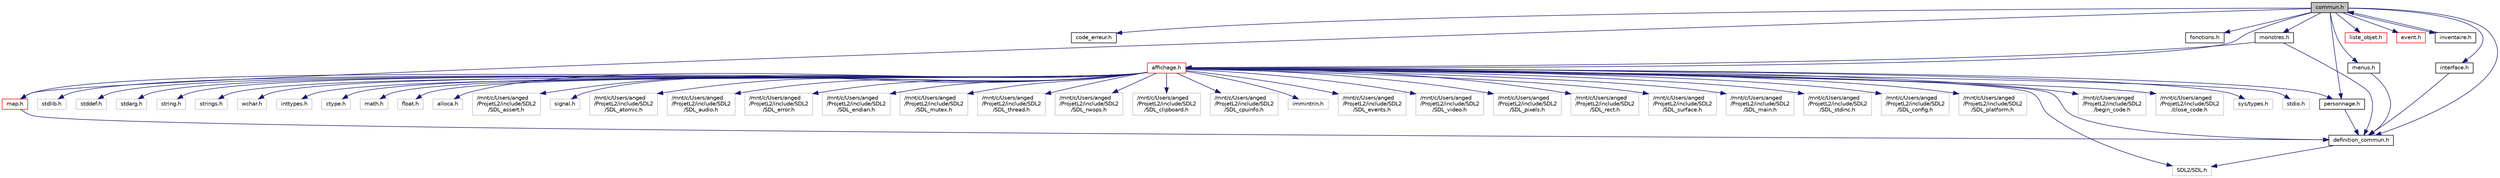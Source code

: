 digraph "commun.h"
{
 // LATEX_PDF_SIZE
  edge [fontname="Helvetica",fontsize="10",labelfontname="Helvetica",labelfontsize="10"];
  node [fontname="Helvetica",fontsize="10",shape=record];
  Node1 [label="commun.h",height=0.2,width=0.4,color="black", fillcolor="grey75", style="filled", fontcolor="black",tooltip=" "];
  Node1 -> Node2 [color="midnightblue",fontsize="10",style="solid"];
  Node2 [label="code_erreur.h",height=0.2,width=0.4,color="black", fillcolor="white", style="filled",URL="$da/de9/code__erreur_8h.html",tooltip="Fichier contenant les codes d'erreur du programme."];
  Node1 -> Node3 [color="midnightblue",fontsize="10",style="solid"];
  Node3 [label="definition_commun.h",height=0.2,width=0.4,color="black", fillcolor="white", style="filled",URL="$d1/daa/definition__commun_8h.html",tooltip="Contient toutes les définitions communes à tout les fichiers."];
  Node3 -> Node4 [color="midnightblue",fontsize="10",style="solid"];
  Node4 [label="SDL2/SDL.h",height=0.2,width=0.4,color="grey75", fillcolor="white", style="filled",tooltip=" "];
  Node1 -> Node5 [color="midnightblue",fontsize="10",style="solid"];
  Node5 [label="fonctions.h",height=0.2,width=0.4,color="black", fillcolor="white", style="filled",URL="$d4/d78/fonctions_8h.html",tooltip="Fichier qui contient les définitions de toutes les fonctions."];
  Node1 -> Node6 [color="midnightblue",fontsize="10",style="solid"];
  Node6 [label="monstres.h",height=0.2,width=0.4,color="black", fillcolor="white", style="filled",URL="$d0/d1f/monstres_8h.html",tooltip=" "];
  Node6 -> Node3 [color="midnightblue",fontsize="10",style="solid"];
  Node6 -> Node7 [color="midnightblue",fontsize="10",style="solid"];
  Node7 [label="affichage.h",height=0.2,width=0.4,color="red", fillcolor="white", style="filled",URL="$d5/dae/affichage_8h.html",tooltip=" "];
  Node7 -> Node4 [color="midnightblue",fontsize="10",style="solid"];
  Node7 -> Node8 [color="midnightblue",fontsize="10",style="solid"];
  Node8 [label="/mnt/c/Users/anged\l/ProjetL2/include/SDL2\l/SDL_main.h",height=0.2,width=0.4,color="grey75", fillcolor="white", style="filled",tooltip=" "];
  Node7 -> Node9 [color="midnightblue",fontsize="10",style="solid"];
  Node9 [label="/mnt/c/Users/anged\l/ProjetL2/include/SDL2\l/SDL_stdinc.h",height=0.2,width=0.4,color="grey75", fillcolor="white", style="filled",tooltip=" "];
  Node7 -> Node10 [color="midnightblue",fontsize="10",style="solid"];
  Node10 [label="/mnt/c/Users/anged\l/ProjetL2/include/SDL2\l/SDL_config.h",height=0.2,width=0.4,color="grey75", fillcolor="white", style="filled",tooltip=" "];
  Node7 -> Node11 [color="midnightblue",fontsize="10",style="solid"];
  Node11 [label="/mnt/c/Users/anged\l/ProjetL2/include/SDL2\l/SDL_platform.h",height=0.2,width=0.4,color="grey75", fillcolor="white", style="filled",tooltip=" "];
  Node7 -> Node12 [color="midnightblue",fontsize="10",style="solid"];
  Node12 [label="/mnt/c/Users/anged\l/ProjetL2/include/SDL2\l/begin_code.h",height=0.2,width=0.4,color="grey75", fillcolor="white", style="filled",tooltip=" "];
  Node7 -> Node13 [color="midnightblue",fontsize="10",style="solid"];
  Node13 [label="/mnt/c/Users/anged\l/ProjetL2/include/SDL2\l/close_code.h",height=0.2,width=0.4,color="grey75", fillcolor="white", style="filled",tooltip=" "];
  Node7 -> Node14 [color="midnightblue",fontsize="10",style="solid"];
  Node14 [label="sys/types.h",height=0.2,width=0.4,color="grey75", fillcolor="white", style="filled",tooltip=" "];
  Node7 -> Node15 [color="midnightblue",fontsize="10",style="solid"];
  Node15 [label="stdio.h",height=0.2,width=0.4,color="grey75", fillcolor="white", style="filled",tooltip=" "];
  Node7 -> Node16 [color="midnightblue",fontsize="10",style="solid"];
  Node16 [label="stdlib.h",height=0.2,width=0.4,color="grey75", fillcolor="white", style="filled",tooltip=" "];
  Node7 -> Node17 [color="midnightblue",fontsize="10",style="solid"];
  Node17 [label="stddef.h",height=0.2,width=0.4,color="grey75", fillcolor="white", style="filled",tooltip=" "];
  Node7 -> Node18 [color="midnightblue",fontsize="10",style="solid"];
  Node18 [label="stdarg.h",height=0.2,width=0.4,color="grey75", fillcolor="white", style="filled",tooltip=" "];
  Node7 -> Node19 [color="midnightblue",fontsize="10",style="solid"];
  Node19 [label="string.h",height=0.2,width=0.4,color="grey75", fillcolor="white", style="filled",tooltip=" "];
  Node7 -> Node20 [color="midnightblue",fontsize="10",style="solid"];
  Node20 [label="strings.h",height=0.2,width=0.4,color="grey75", fillcolor="white", style="filled",tooltip=" "];
  Node7 -> Node21 [color="midnightblue",fontsize="10",style="solid"];
  Node21 [label="wchar.h",height=0.2,width=0.4,color="grey75", fillcolor="white", style="filled",tooltip=" "];
  Node7 -> Node22 [color="midnightblue",fontsize="10",style="solid"];
  Node22 [label="inttypes.h",height=0.2,width=0.4,color="grey75", fillcolor="white", style="filled",tooltip=" "];
  Node7 -> Node23 [color="midnightblue",fontsize="10",style="solid"];
  Node23 [label="ctype.h",height=0.2,width=0.4,color="grey75", fillcolor="white", style="filled",tooltip=" "];
  Node7 -> Node24 [color="midnightblue",fontsize="10",style="solid"];
  Node24 [label="math.h",height=0.2,width=0.4,color="grey75", fillcolor="white", style="filled",tooltip=" "];
  Node7 -> Node25 [color="midnightblue",fontsize="10",style="solid"];
  Node25 [label="float.h",height=0.2,width=0.4,color="grey75", fillcolor="white", style="filled",tooltip=" "];
  Node7 -> Node26 [color="midnightblue",fontsize="10",style="solid"];
  Node26 [label="alloca.h",height=0.2,width=0.4,color="grey75", fillcolor="white", style="filled",tooltip=" "];
  Node7 -> Node27 [color="midnightblue",fontsize="10",style="solid"];
  Node27 [label="/mnt/c/Users/anged\l/ProjetL2/include/SDL2\l/SDL_assert.h",height=0.2,width=0.4,color="grey75", fillcolor="white", style="filled",tooltip=" "];
  Node7 -> Node28 [color="midnightblue",fontsize="10",style="solid"];
  Node28 [label="signal.h",height=0.2,width=0.4,color="grey75", fillcolor="white", style="filled",tooltip=" "];
  Node7 -> Node29 [color="midnightblue",fontsize="10",style="solid"];
  Node29 [label="/mnt/c/Users/anged\l/ProjetL2/include/SDL2\l/SDL_atomic.h",height=0.2,width=0.4,color="grey75", fillcolor="white", style="filled",tooltip=" "];
  Node7 -> Node30 [color="midnightblue",fontsize="10",style="solid"];
  Node30 [label="/mnt/c/Users/anged\l/ProjetL2/include/SDL2\l/SDL_audio.h",height=0.2,width=0.4,color="grey75", fillcolor="white", style="filled",tooltip=" "];
  Node7 -> Node31 [color="midnightblue",fontsize="10",style="solid"];
  Node31 [label="/mnt/c/Users/anged\l/ProjetL2/include/SDL2\l/SDL_error.h",height=0.2,width=0.4,color="grey75", fillcolor="white", style="filled",tooltip=" "];
  Node7 -> Node32 [color="midnightblue",fontsize="10",style="solid"];
  Node32 [label="/mnt/c/Users/anged\l/ProjetL2/include/SDL2\l/SDL_endian.h",height=0.2,width=0.4,color="grey75", fillcolor="white", style="filled",tooltip=" "];
  Node7 -> Node33 [color="midnightblue",fontsize="10",style="solid"];
  Node33 [label="/mnt/c/Users/anged\l/ProjetL2/include/SDL2\l/SDL_mutex.h",height=0.2,width=0.4,color="grey75", fillcolor="white", style="filled",tooltip=" "];
  Node7 -> Node34 [color="midnightblue",fontsize="10",style="solid"];
  Node34 [label="/mnt/c/Users/anged\l/ProjetL2/include/SDL2\l/SDL_thread.h",height=0.2,width=0.4,color="grey75", fillcolor="white", style="filled",tooltip=" "];
  Node7 -> Node35 [color="midnightblue",fontsize="10",style="solid"];
  Node35 [label="/mnt/c/Users/anged\l/ProjetL2/include/SDL2\l/SDL_rwops.h",height=0.2,width=0.4,color="grey75", fillcolor="white", style="filled",tooltip=" "];
  Node7 -> Node36 [color="midnightblue",fontsize="10",style="solid"];
  Node36 [label="/mnt/c/Users/anged\l/ProjetL2/include/SDL2\l/SDL_clipboard.h",height=0.2,width=0.4,color="grey75", fillcolor="white", style="filled",tooltip=" "];
  Node7 -> Node37 [color="midnightblue",fontsize="10",style="solid"];
  Node37 [label="/mnt/c/Users/anged\l/ProjetL2/include/SDL2\l/SDL_cpuinfo.h",height=0.2,width=0.4,color="grey75", fillcolor="white", style="filled",tooltip=" "];
  Node7 -> Node38 [color="midnightblue",fontsize="10",style="solid"];
  Node38 [label="immintrin.h",height=0.2,width=0.4,color="grey75", fillcolor="white", style="filled",tooltip=" "];
  Node7 -> Node39 [color="midnightblue",fontsize="10",style="solid"];
  Node39 [label="/mnt/c/Users/anged\l/ProjetL2/include/SDL2\l/SDL_events.h",height=0.2,width=0.4,color="grey75", fillcolor="white", style="filled",tooltip=" "];
  Node7 -> Node40 [color="midnightblue",fontsize="10",style="solid"];
  Node40 [label="/mnt/c/Users/anged\l/ProjetL2/include/SDL2\l/SDL_video.h",height=0.2,width=0.4,color="grey75", fillcolor="white", style="filled",tooltip=" "];
  Node7 -> Node41 [color="midnightblue",fontsize="10",style="solid"];
  Node41 [label="/mnt/c/Users/anged\l/ProjetL2/include/SDL2\l/SDL_pixels.h",height=0.2,width=0.4,color="grey75", fillcolor="white", style="filled",tooltip=" "];
  Node7 -> Node42 [color="midnightblue",fontsize="10",style="solid"];
  Node42 [label="/mnt/c/Users/anged\l/ProjetL2/include/SDL2\l/SDL_rect.h",height=0.2,width=0.4,color="grey75", fillcolor="white", style="filled",tooltip=" "];
  Node7 -> Node43 [color="midnightblue",fontsize="10",style="solid"];
  Node43 [label="/mnt/c/Users/anged\l/ProjetL2/include/SDL2\l/SDL_surface.h",height=0.2,width=0.4,color="grey75", fillcolor="white", style="filled",tooltip=" "];
  Node7 -> Node3 [color="midnightblue",fontsize="10",style="solid"];
  Node7 -> Node72 [color="midnightblue",fontsize="10",style="solid"];
  Node72 [label="map.h",height=0.2,width=0.4,color="red", fillcolor="white", style="filled",URL="$dc/db7/map_8h.html",tooltip="Le fichier contient les définitions des fonctions de gestion de la map."];
  Node72 -> Node3 [color="midnightblue",fontsize="10",style="solid"];
  Node7 -> Node73 [color="midnightblue",fontsize="10",style="solid"];
  Node73 [label="personnage.h",height=0.2,width=0.4,color="black", fillcolor="white", style="filled",URL="$d2/d2f/personnage_8h.html",tooltip="Fichier contenant toutes les définitions concernant le personnage."];
  Node73 -> Node3 [color="midnightblue",fontsize="10",style="solid"];
  Node1 -> Node73 [color="midnightblue",fontsize="10",style="solid"];
  Node1 -> Node7 [color="midnightblue",fontsize="10",style="solid"];
  Node1 -> Node74 [color="midnightblue",fontsize="10",style="solid"];
  Node74 [label="liste_objet.h",height=0.2,width=0.4,color="red", fillcolor="white", style="filled",URL="$d7/d64/liste__objet_8h.html",tooltip="Fichier contenant toutes les définitions concernant les listes d'objets."];
  Node1 -> Node76 [color="midnightblue",fontsize="10",style="solid"];
  Node76 [label="event.h",height=0.2,width=0.4,color="red", fillcolor="white", style="filled",URL="$dd/d20/event_8h.html",tooltip=" "];
  Node1 -> Node78 [color="midnightblue",fontsize="10",style="solid"];
  Node78 [label="inventaire.h",height=0.2,width=0.4,color="black", fillcolor="white", style="filled",URL="$d2/d9f/inventaire_8h.html",tooltip=" "];
  Node78 -> Node1 [color="midnightblue",fontsize="10",style="solid"];
  Node1 -> Node79 [color="midnightblue",fontsize="10",style="solid"];
  Node79 [label="menus.h",height=0.2,width=0.4,color="black", fillcolor="white", style="filled",URL="$d6/d46/menus_8h.html",tooltip=" "];
  Node79 -> Node3 [color="midnightblue",fontsize="10",style="solid"];
  Node1 -> Node72 [color="midnightblue",fontsize="10",style="solid"];
  Node1 -> Node80 [color="midnightblue",fontsize="10",style="solid"];
  Node80 [label="interface.h",height=0.2,width=0.4,color="black", fillcolor="white", style="filled",URL="$d4/da9/interface_8h.html",tooltip=" "];
  Node80 -> Node3 [color="midnightblue",fontsize="10",style="solid"];
}
